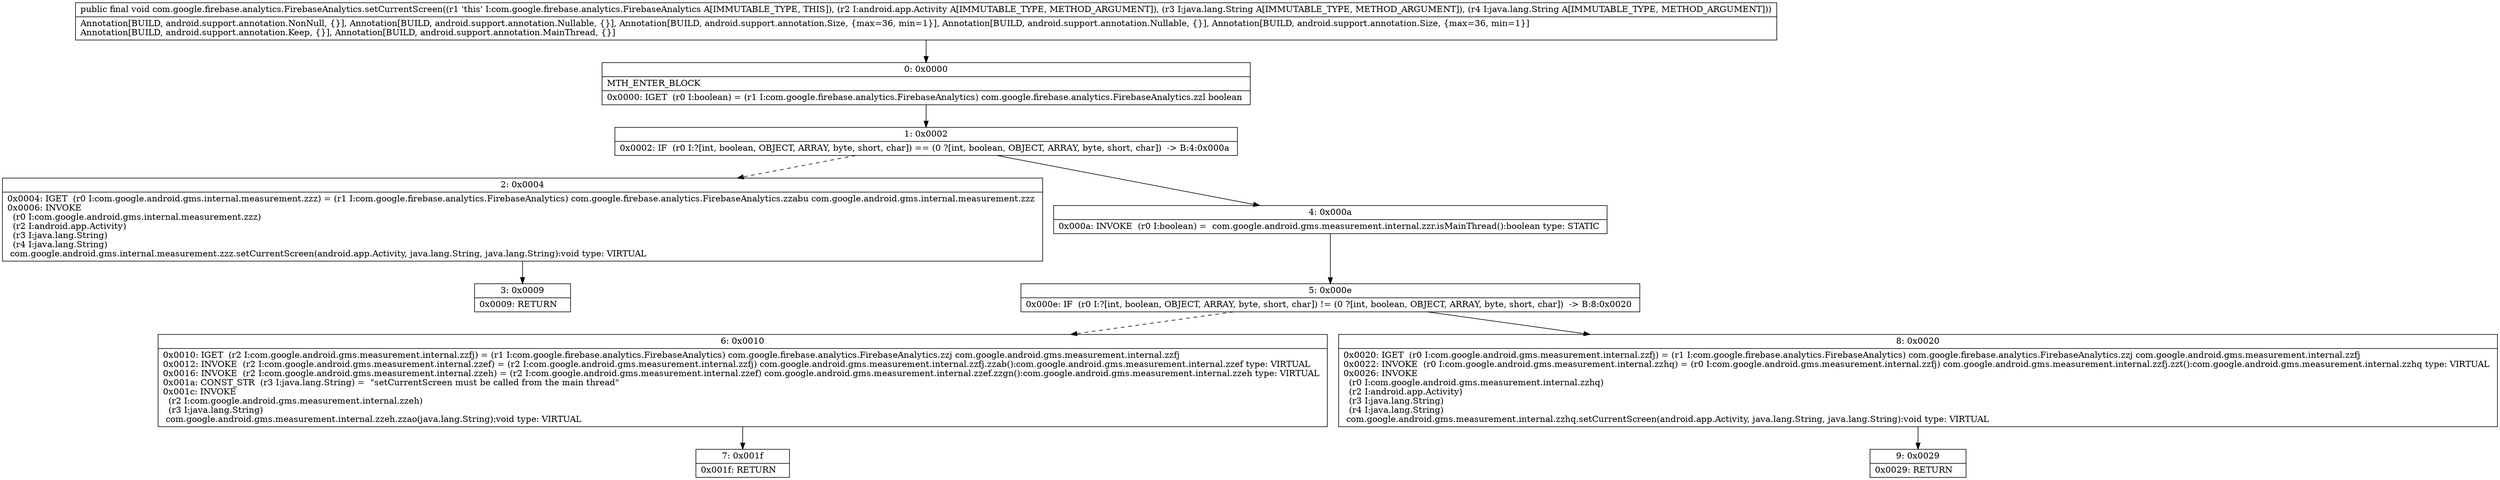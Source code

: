 digraph "CFG forcom.google.firebase.analytics.FirebaseAnalytics.setCurrentScreen(Landroid\/app\/Activity;Ljava\/lang\/String;Ljava\/lang\/String;)V" {
Node_0 [shape=record,label="{0\:\ 0x0000|MTH_ENTER_BLOCK\l|0x0000: IGET  (r0 I:boolean) = (r1 I:com.google.firebase.analytics.FirebaseAnalytics) com.google.firebase.analytics.FirebaseAnalytics.zzl boolean \l}"];
Node_1 [shape=record,label="{1\:\ 0x0002|0x0002: IF  (r0 I:?[int, boolean, OBJECT, ARRAY, byte, short, char]) == (0 ?[int, boolean, OBJECT, ARRAY, byte, short, char])  \-\> B:4:0x000a \l}"];
Node_2 [shape=record,label="{2\:\ 0x0004|0x0004: IGET  (r0 I:com.google.android.gms.internal.measurement.zzz) = (r1 I:com.google.firebase.analytics.FirebaseAnalytics) com.google.firebase.analytics.FirebaseAnalytics.zzabu com.google.android.gms.internal.measurement.zzz \l0x0006: INVOKE  \l  (r0 I:com.google.android.gms.internal.measurement.zzz)\l  (r2 I:android.app.Activity)\l  (r3 I:java.lang.String)\l  (r4 I:java.lang.String)\l com.google.android.gms.internal.measurement.zzz.setCurrentScreen(android.app.Activity, java.lang.String, java.lang.String):void type: VIRTUAL \l}"];
Node_3 [shape=record,label="{3\:\ 0x0009|0x0009: RETURN   \l}"];
Node_4 [shape=record,label="{4\:\ 0x000a|0x000a: INVOKE  (r0 I:boolean) =  com.google.android.gms.measurement.internal.zzr.isMainThread():boolean type: STATIC \l}"];
Node_5 [shape=record,label="{5\:\ 0x000e|0x000e: IF  (r0 I:?[int, boolean, OBJECT, ARRAY, byte, short, char]) != (0 ?[int, boolean, OBJECT, ARRAY, byte, short, char])  \-\> B:8:0x0020 \l}"];
Node_6 [shape=record,label="{6\:\ 0x0010|0x0010: IGET  (r2 I:com.google.android.gms.measurement.internal.zzfj) = (r1 I:com.google.firebase.analytics.FirebaseAnalytics) com.google.firebase.analytics.FirebaseAnalytics.zzj com.google.android.gms.measurement.internal.zzfj \l0x0012: INVOKE  (r2 I:com.google.android.gms.measurement.internal.zzef) = (r2 I:com.google.android.gms.measurement.internal.zzfj) com.google.android.gms.measurement.internal.zzfj.zzab():com.google.android.gms.measurement.internal.zzef type: VIRTUAL \l0x0016: INVOKE  (r2 I:com.google.android.gms.measurement.internal.zzeh) = (r2 I:com.google.android.gms.measurement.internal.zzef) com.google.android.gms.measurement.internal.zzef.zzgn():com.google.android.gms.measurement.internal.zzeh type: VIRTUAL \l0x001a: CONST_STR  (r3 I:java.lang.String) =  \"setCurrentScreen must be called from the main thread\" \l0x001c: INVOKE  \l  (r2 I:com.google.android.gms.measurement.internal.zzeh)\l  (r3 I:java.lang.String)\l com.google.android.gms.measurement.internal.zzeh.zzao(java.lang.String):void type: VIRTUAL \l}"];
Node_7 [shape=record,label="{7\:\ 0x001f|0x001f: RETURN   \l}"];
Node_8 [shape=record,label="{8\:\ 0x0020|0x0020: IGET  (r0 I:com.google.android.gms.measurement.internal.zzfj) = (r1 I:com.google.firebase.analytics.FirebaseAnalytics) com.google.firebase.analytics.FirebaseAnalytics.zzj com.google.android.gms.measurement.internal.zzfj \l0x0022: INVOKE  (r0 I:com.google.android.gms.measurement.internal.zzhq) = (r0 I:com.google.android.gms.measurement.internal.zzfj) com.google.android.gms.measurement.internal.zzfj.zzt():com.google.android.gms.measurement.internal.zzhq type: VIRTUAL \l0x0026: INVOKE  \l  (r0 I:com.google.android.gms.measurement.internal.zzhq)\l  (r2 I:android.app.Activity)\l  (r3 I:java.lang.String)\l  (r4 I:java.lang.String)\l com.google.android.gms.measurement.internal.zzhq.setCurrentScreen(android.app.Activity, java.lang.String, java.lang.String):void type: VIRTUAL \l}"];
Node_9 [shape=record,label="{9\:\ 0x0029|0x0029: RETURN   \l}"];
MethodNode[shape=record,label="{public final void com.google.firebase.analytics.FirebaseAnalytics.setCurrentScreen((r1 'this' I:com.google.firebase.analytics.FirebaseAnalytics A[IMMUTABLE_TYPE, THIS]), (r2 I:android.app.Activity A[IMMUTABLE_TYPE, METHOD_ARGUMENT]), (r3 I:java.lang.String A[IMMUTABLE_TYPE, METHOD_ARGUMENT]), (r4 I:java.lang.String A[IMMUTABLE_TYPE, METHOD_ARGUMENT]))  | Annotation[BUILD, android.support.annotation.NonNull, \{\}], Annotation[BUILD, android.support.annotation.Nullable, \{\}], Annotation[BUILD, android.support.annotation.Size, \{max=36, min=1\}], Annotation[BUILD, android.support.annotation.Nullable, \{\}], Annotation[BUILD, android.support.annotation.Size, \{max=36, min=1\}]\lAnnotation[BUILD, android.support.annotation.Keep, \{\}], Annotation[BUILD, android.support.annotation.MainThread, \{\}]\l}"];
MethodNode -> Node_0;
Node_0 -> Node_1;
Node_1 -> Node_2[style=dashed];
Node_1 -> Node_4;
Node_2 -> Node_3;
Node_4 -> Node_5;
Node_5 -> Node_6[style=dashed];
Node_5 -> Node_8;
Node_6 -> Node_7;
Node_8 -> Node_9;
}

